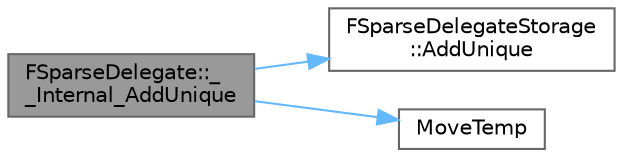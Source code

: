 digraph "FSparseDelegate::__Internal_AddUnique"
{
 // INTERACTIVE_SVG=YES
 // LATEX_PDF_SIZE
  bgcolor="transparent";
  edge [fontname=Helvetica,fontsize=10,labelfontname=Helvetica,labelfontsize=10];
  node [fontname=Helvetica,fontsize=10,shape=box,height=0.2,width=0.4];
  rankdir="LR";
  Node1 [id="Node000001",label="FSparseDelegate::_\l_Internal_AddUnique",height=0.2,width=0.4,color="gray40", fillcolor="grey60", style="filled", fontcolor="black",tooltip="Adds a function delegate to this multi-cast delegate's invocation list if a delegate with the same si..."];
  Node1 -> Node2 [id="edge1_Node000001_Node000002",color="steelblue1",style="solid",tooltip=" "];
  Node2 [id="Node000002",label="FSparseDelegateStorage\l::AddUnique",height=0.2,width=0.4,color="grey40", fillcolor="white", style="filled",URL="$dc/d7d/structFSparseDelegateStorage.html#afce0b4df12b2c7673159ab8ec84d660c",tooltip="Binds a sparse delegate to the owner, verifying first that the delegate is not already bound."];
  Node1 -> Node3 [id="edge2_Node000001_Node000003",color="steelblue1",style="solid",tooltip=" "];
  Node3 [id="Node000003",label="MoveTemp",height=0.2,width=0.4,color="grey40", fillcolor="white", style="filled",URL="$d4/d24/UnrealTemplate_8h.html#ad5e6c049aeb9c9115fec514ba581dbb6",tooltip="MoveTemp will cast a reference to an rvalue reference."];
}
